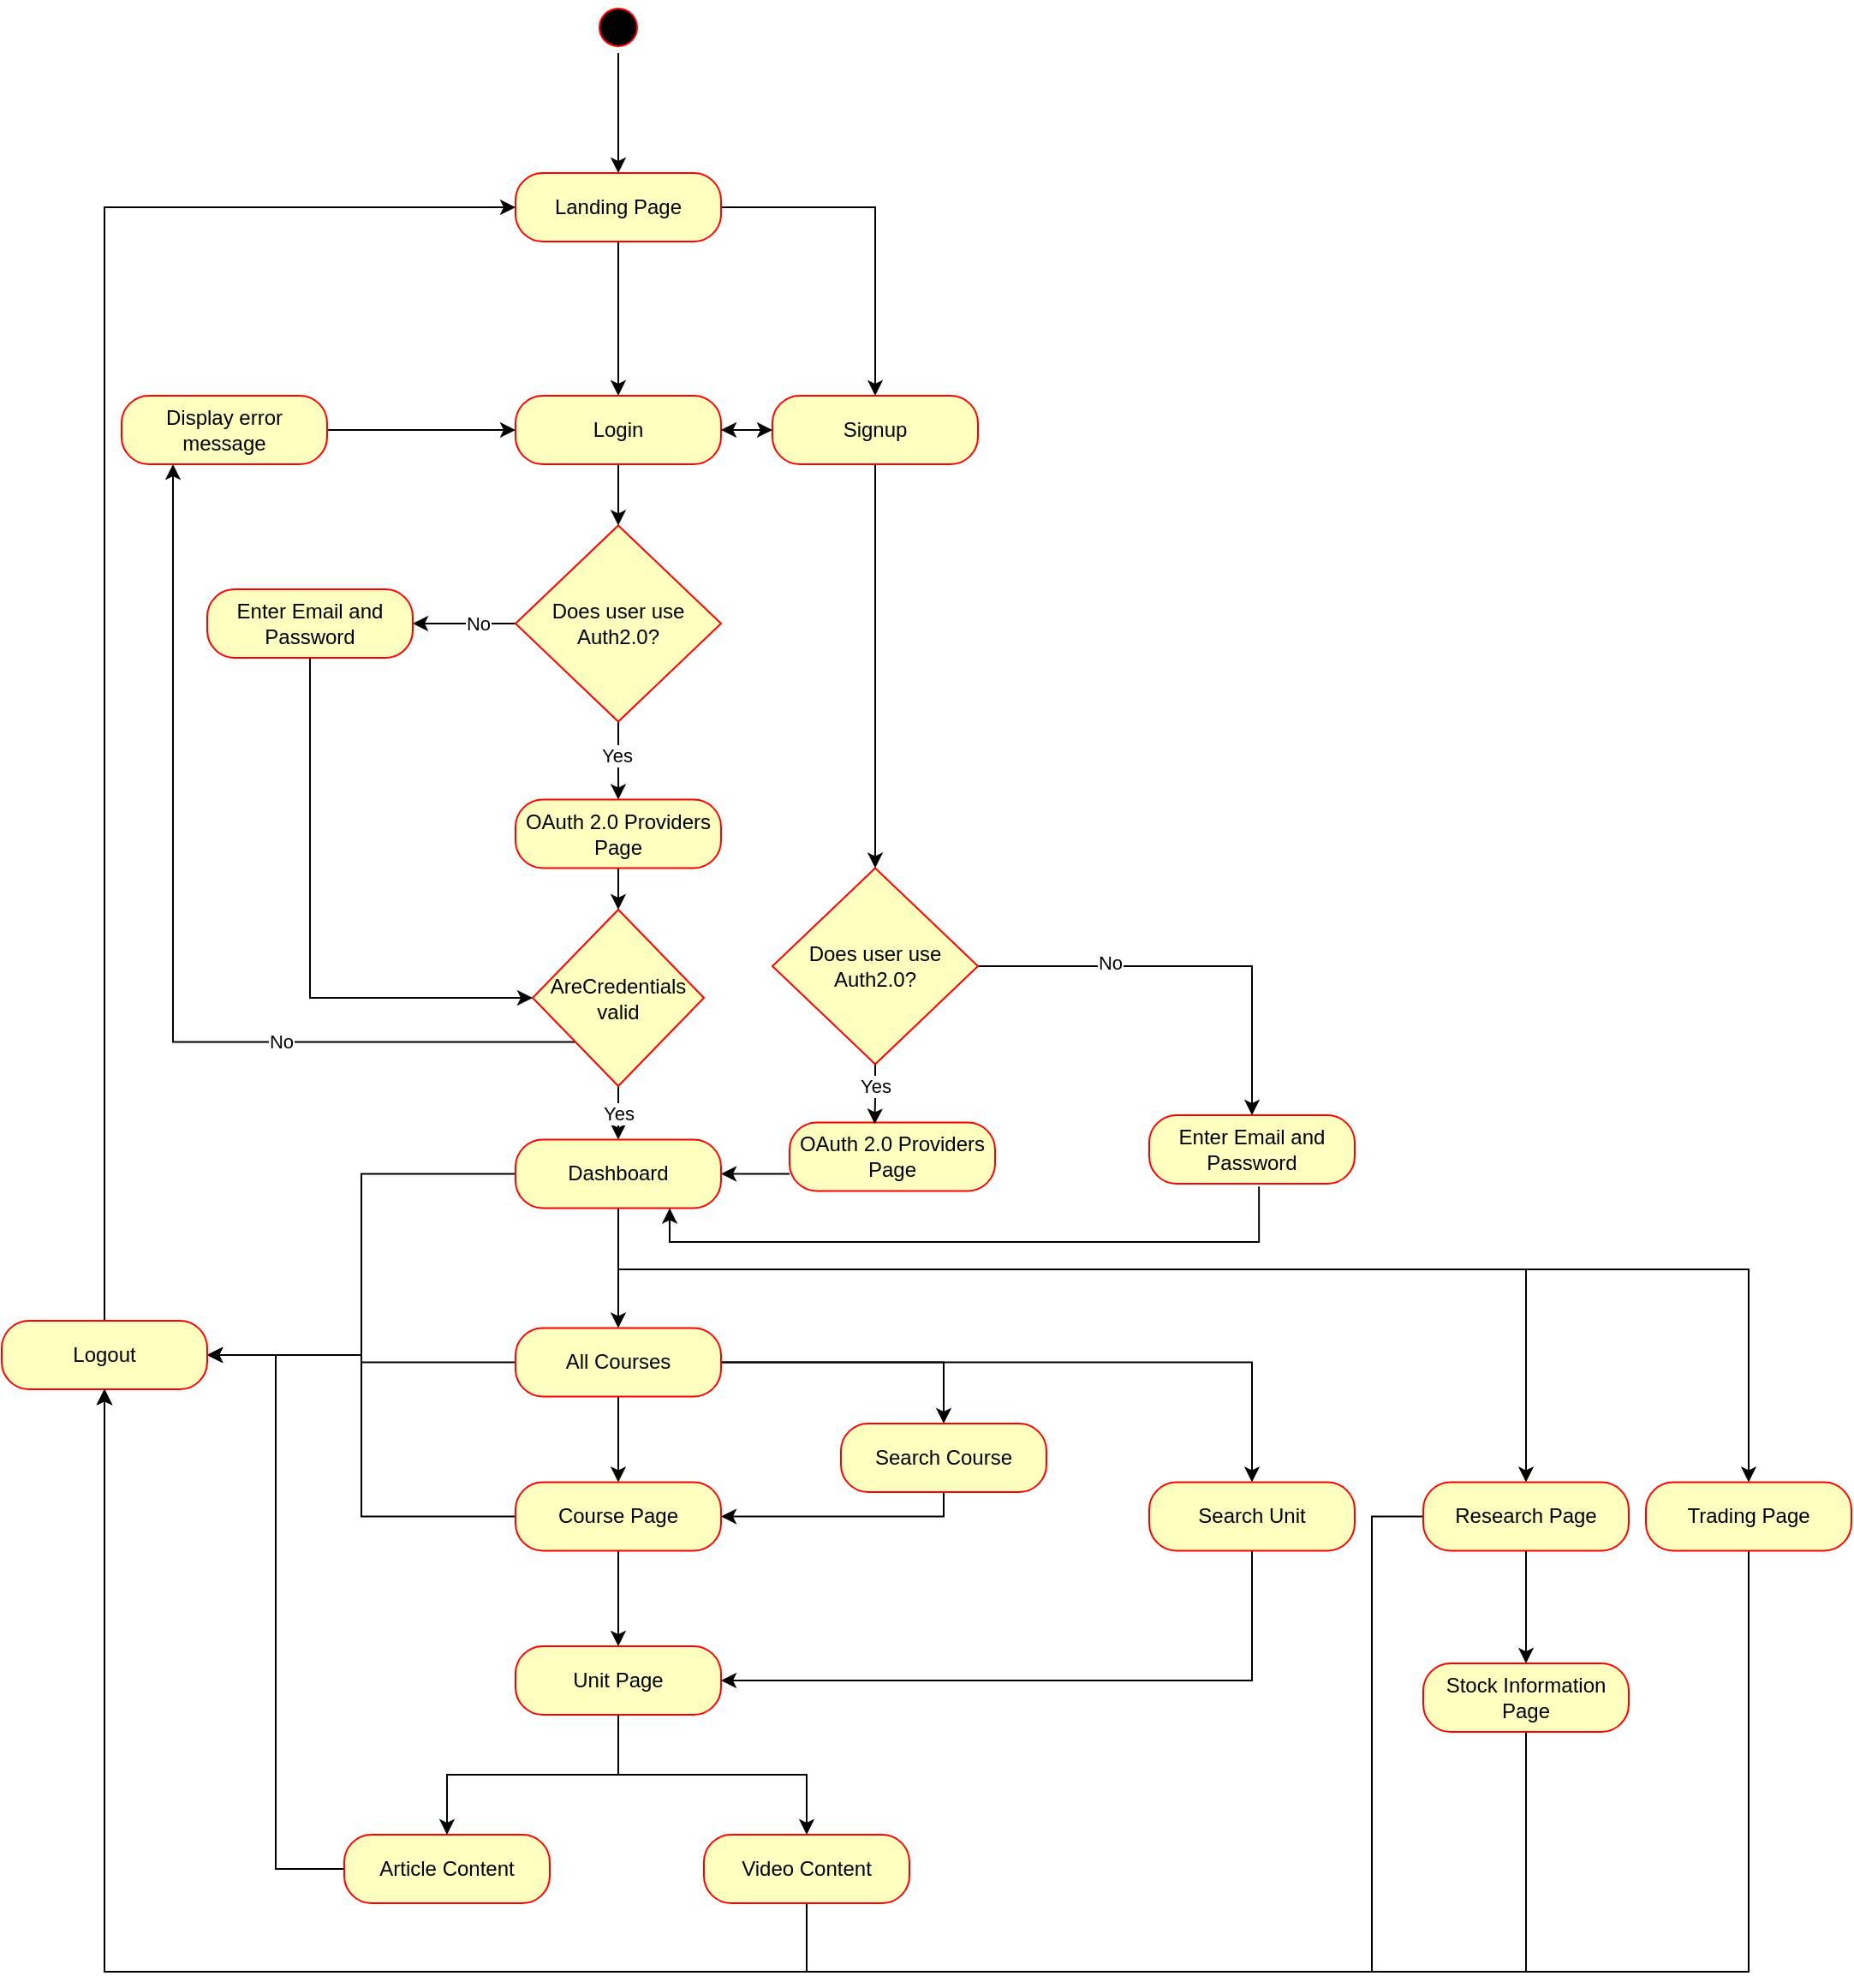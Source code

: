 <mxfile version="21.3.7" type="device">
  <diagram name="Page-1" id="e7e014a7-5840-1c2e-5031-d8a46d1fe8dd">
    <mxGraphModel dx="1687" dy="1005" grid="1" gridSize="10" guides="1" tooltips="1" connect="1" arrows="1" fold="1" page="1" pageScale="1" pageWidth="1169" pageHeight="826" background="none" math="0" shadow="0">
      <root>
        <mxCell id="0" />
        <mxCell id="1" parent="0" />
        <mxCell id="mS5WdFmhtBRxGCJuKwWH-47" style="edgeStyle=orthogonalEdgeStyle;rounded=0;orthogonalLoop=1;jettySize=auto;html=1;entryX=0.5;entryY=0;entryDx=0;entryDy=0;" parent="1" source="mS5WdFmhtBRxGCJuKwWH-41" target="mS5WdFmhtBRxGCJuKwWH-44" edge="1">
          <mxGeometry relative="1" as="geometry" />
        </mxCell>
        <mxCell id="mS5WdFmhtBRxGCJuKwWH-41" value="" style="ellipse;html=1;shape=startState;fillColor=#000000;strokeColor=#ff0000;" parent="1" vertex="1">
          <mxGeometry x="515" y="30" width="30" height="30" as="geometry" />
        </mxCell>
        <mxCell id="mS5WdFmhtBRxGCJuKwWH-57" style="edgeStyle=orthogonalEdgeStyle;rounded=0;orthogonalLoop=1;jettySize=auto;html=1;entryX=0.5;entryY=0;entryDx=0;entryDy=0;" parent="1" source="mS5WdFmhtBRxGCJuKwWH-44" target="mS5WdFmhtBRxGCJuKwWH-54" edge="1">
          <mxGeometry relative="1" as="geometry" />
        </mxCell>
        <mxCell id="mS5WdFmhtBRxGCJuKwWH-58" style="edgeStyle=orthogonalEdgeStyle;rounded=0;orthogonalLoop=1;jettySize=auto;html=1;entryX=0.5;entryY=0;entryDx=0;entryDy=0;" parent="1" source="mS5WdFmhtBRxGCJuKwWH-44" target="mS5WdFmhtBRxGCJuKwWH-55" edge="1">
          <mxGeometry relative="1" as="geometry" />
        </mxCell>
        <mxCell id="mS5WdFmhtBRxGCJuKwWH-44" value="Landing Page" style="rounded=1;whiteSpace=wrap;html=1;arcSize=40;fontColor=#000000;fillColor=#ffffc0;strokeColor=#ff0000;" parent="1" vertex="1">
          <mxGeometry x="470" y="130" width="120" height="40" as="geometry" />
        </mxCell>
        <mxCell id="mS5WdFmhtBRxGCJuKwWH-87" style="edgeStyle=orthogonalEdgeStyle;rounded=0;orthogonalLoop=1;jettySize=auto;html=1;" parent="1" source="mS5WdFmhtBRxGCJuKwWH-54" edge="1">
          <mxGeometry relative="1" as="geometry">
            <mxPoint x="620" y="280" as="targetPoint" />
          </mxGeometry>
        </mxCell>
        <mxCell id="mS5WdFmhtBRxGCJuKwWH-105" style="edgeStyle=orthogonalEdgeStyle;rounded=0;orthogonalLoop=1;jettySize=auto;html=1;entryX=0.5;entryY=0;entryDx=0;entryDy=0;" parent="1" source="mS5WdFmhtBRxGCJuKwWH-54" target="mS5WdFmhtBRxGCJuKwWH-103" edge="1">
          <mxGeometry relative="1" as="geometry" />
        </mxCell>
        <mxCell id="mS5WdFmhtBRxGCJuKwWH-54" value="Login" style="rounded=1;whiteSpace=wrap;html=1;arcSize=40;fontColor=#000000;fillColor=#ffffc0;strokeColor=#ff0000;" parent="1" vertex="1">
          <mxGeometry x="470" y="260" width="120" height="40" as="geometry" />
        </mxCell>
        <mxCell id="mS5WdFmhtBRxGCJuKwWH-86" style="edgeStyle=orthogonalEdgeStyle;rounded=0;orthogonalLoop=1;jettySize=auto;html=1;" parent="1" source="mS5WdFmhtBRxGCJuKwWH-55" target="mS5WdFmhtBRxGCJuKwWH-54" edge="1">
          <mxGeometry relative="1" as="geometry" />
        </mxCell>
        <mxCell id="mS5WdFmhtBRxGCJuKwWH-94" value="" style="edgeStyle=orthogonalEdgeStyle;rounded=0;orthogonalLoop=1;jettySize=auto;html=1;" parent="1" source="mS5WdFmhtBRxGCJuKwWH-55" target="mS5WdFmhtBRxGCJuKwWH-93" edge="1">
          <mxGeometry relative="1" as="geometry" />
        </mxCell>
        <mxCell id="mS5WdFmhtBRxGCJuKwWH-55" value="Signup" style="rounded=1;whiteSpace=wrap;html=1;arcSize=40;fontColor=#000000;fillColor=#ffffc0;strokeColor=#ff0000;" parent="1" vertex="1">
          <mxGeometry x="620" y="260" width="120" height="40" as="geometry" />
        </mxCell>
        <mxCell id="mS5WdFmhtBRxGCJuKwWH-68" value="Yes" style="edgeStyle=orthogonalEdgeStyle;rounded=0;orthogonalLoop=1;jettySize=auto;html=1;entryX=0.5;entryY=0;entryDx=0;entryDy=0;" parent="1" source="mS5WdFmhtBRxGCJuKwWH-62" target="mS5WdFmhtBRxGCJuKwWH-66" edge="1">
          <mxGeometry relative="1" as="geometry" />
        </mxCell>
        <mxCell id="mS5WdFmhtBRxGCJuKwWH-119" style="edgeStyle=orthogonalEdgeStyle;rounded=0;orthogonalLoop=1;jettySize=auto;html=1;exitX=0;exitY=1;exitDx=0;exitDy=0;" parent="1" source="mS5WdFmhtBRxGCJuKwWH-62" target="mS5WdFmhtBRxGCJuKwWH-73" edge="1">
          <mxGeometry relative="1" as="geometry">
            <Array as="points">
              <mxPoint x="270" y="637" />
            </Array>
          </mxGeometry>
        </mxCell>
        <mxCell id="mS5WdFmhtBRxGCJuKwWH-120" value="No" style="edgeLabel;html=1;align=center;verticalAlign=middle;resizable=0;points=[];" parent="mS5WdFmhtBRxGCJuKwWH-119" vertex="1" connectable="0">
          <mxGeometry x="-0.399" y="-1" relative="1" as="geometry">
            <mxPoint as="offset" />
          </mxGeometry>
        </mxCell>
        <mxCell id="mS5WdFmhtBRxGCJuKwWH-62" value="AreCredentials valid" style="rhombus;whiteSpace=wrap;html=1;fontColor=#000000;fillColor=#ffffc0;strokeColor=#ff0000;" parent="1" vertex="1">
          <mxGeometry x="480" y="560" width="100" height="103" as="geometry" />
        </mxCell>
        <mxCell id="mS5WdFmhtBRxGCJuKwWH-85" style="edgeStyle=orthogonalEdgeStyle;rounded=0;orthogonalLoop=1;jettySize=auto;html=1;entryX=0.5;entryY=0;entryDx=0;entryDy=0;" parent="1" source="mS5WdFmhtBRxGCJuKwWH-66" target="mS5WdFmhtBRxGCJuKwWH-77" edge="1">
          <mxGeometry relative="1" as="geometry" />
        </mxCell>
        <mxCell id="mS5WdFmhtBRxGCJuKwWH-124" style="edgeStyle=orthogonalEdgeStyle;rounded=0;orthogonalLoop=1;jettySize=auto;html=1;entryX=1;entryY=0.5;entryDx=0;entryDy=0;" parent="1" source="mS5WdFmhtBRxGCJuKwWH-66" target="mS5WdFmhtBRxGCJuKwWH-123" edge="1">
          <mxGeometry relative="1" as="geometry" />
        </mxCell>
        <mxCell id="VSHEwHs9odegmMTJyTnh-1" style="edgeStyle=orthogonalEdgeStyle;rounded=0;orthogonalLoop=1;jettySize=auto;html=1;exitX=0.5;exitY=1;exitDx=0;exitDy=0;entryX=0.5;entryY=0;entryDx=0;entryDy=0;" edge="1" parent="1" source="mS5WdFmhtBRxGCJuKwWH-66" target="VSHEwHs9odegmMTJyTnh-2">
          <mxGeometry relative="1" as="geometry">
            <mxPoint x="1060" y="820" as="targetPoint" />
            <Array as="points">
              <mxPoint x="530" y="770" />
              <mxPoint x="1060" y="770" />
            </Array>
          </mxGeometry>
        </mxCell>
        <mxCell id="VSHEwHs9odegmMTJyTnh-4" style="edgeStyle=orthogonalEdgeStyle;rounded=0;orthogonalLoop=1;jettySize=auto;html=1;" edge="1" parent="1" source="mS5WdFmhtBRxGCJuKwWH-66" target="VSHEwHs9odegmMTJyTnh-3">
          <mxGeometry relative="1" as="geometry">
            <Array as="points">
              <mxPoint x="530" y="770" />
              <mxPoint x="1190" y="770" />
            </Array>
          </mxGeometry>
        </mxCell>
        <mxCell id="mS5WdFmhtBRxGCJuKwWH-66" value="Dashboard" style="rounded=1;whiteSpace=wrap;html=1;arcSize=40;fontColor=#000000;fillColor=#ffffc0;strokeColor=#ff0000;" parent="1" vertex="1">
          <mxGeometry x="470" y="694.25" width="120" height="40" as="geometry" />
        </mxCell>
        <mxCell id="mS5WdFmhtBRxGCJuKwWH-75" style="edgeStyle=orthogonalEdgeStyle;rounded=0;orthogonalLoop=1;jettySize=auto;html=1;entryX=0;entryY=0.5;entryDx=0;entryDy=0;" parent="1" source="mS5WdFmhtBRxGCJuKwWH-73" target="mS5WdFmhtBRxGCJuKwWH-54" edge="1">
          <mxGeometry relative="1" as="geometry">
            <Array as="points">
              <mxPoint x="350" y="280" />
            </Array>
          </mxGeometry>
        </mxCell>
        <mxCell id="mS5WdFmhtBRxGCJuKwWH-73" value="Display error message" style="rounded=1;whiteSpace=wrap;html=1;arcSize=40;fontColor=#000000;fillColor=#ffffc0;strokeColor=#ff0000;" parent="1" vertex="1">
          <mxGeometry x="240" y="260" width="120" height="40" as="geometry" />
        </mxCell>
        <mxCell id="mS5WdFmhtBRxGCJuKwWH-84" style="edgeStyle=orthogonalEdgeStyle;rounded=0;orthogonalLoop=1;jettySize=auto;html=1;entryX=0.5;entryY=0;entryDx=0;entryDy=0;" parent="1" source="mS5WdFmhtBRxGCJuKwWH-77" target="mS5WdFmhtBRxGCJuKwWH-79" edge="1">
          <mxGeometry relative="1" as="geometry" />
        </mxCell>
        <mxCell id="mS5WdFmhtBRxGCJuKwWH-125" style="edgeStyle=orthogonalEdgeStyle;rounded=0;orthogonalLoop=1;jettySize=auto;html=1;entryX=1;entryY=0.5;entryDx=0;entryDy=0;" parent="1" source="mS5WdFmhtBRxGCJuKwWH-77" target="mS5WdFmhtBRxGCJuKwWH-123" edge="1">
          <mxGeometry relative="1" as="geometry" />
        </mxCell>
        <mxCell id="dKB1L_YK3OYW8s1h-ioE-8" style="edgeStyle=orthogonalEdgeStyle;rounded=0;orthogonalLoop=1;jettySize=auto;html=1;entryX=0.5;entryY=0;entryDx=0;entryDy=0;" parent="1" source="mS5WdFmhtBRxGCJuKwWH-77" target="dKB1L_YK3OYW8s1h-ioE-7" edge="1">
          <mxGeometry relative="1" as="geometry" />
        </mxCell>
        <mxCell id="dKB1L_YK3OYW8s1h-ioE-11" style="edgeStyle=orthogonalEdgeStyle;rounded=0;orthogonalLoop=1;jettySize=auto;html=1;entryX=0.5;entryY=0;entryDx=0;entryDy=0;" parent="1" source="mS5WdFmhtBRxGCJuKwWH-77" target="dKB1L_YK3OYW8s1h-ioE-10" edge="1">
          <mxGeometry relative="1" as="geometry" />
        </mxCell>
        <mxCell id="mS5WdFmhtBRxGCJuKwWH-77" value="All Courses" style="rounded=1;whiteSpace=wrap;html=1;arcSize=40;fontColor=#000000;fillColor=#ffffc0;strokeColor=#ff0000;" parent="1" vertex="1">
          <mxGeometry x="470" y="804.25" width="120" height="40" as="geometry" />
        </mxCell>
        <mxCell id="mS5WdFmhtBRxGCJuKwWH-126" style="edgeStyle=orthogonalEdgeStyle;rounded=0;orthogonalLoop=1;jettySize=auto;html=1;entryX=1;entryY=0.5;entryDx=0;entryDy=0;" parent="1" source="mS5WdFmhtBRxGCJuKwWH-79" target="mS5WdFmhtBRxGCJuKwWH-123" edge="1">
          <mxGeometry relative="1" as="geometry" />
        </mxCell>
        <mxCell id="dKB1L_YK3OYW8s1h-ioE-2" style="edgeStyle=orthogonalEdgeStyle;rounded=0;orthogonalLoop=1;jettySize=auto;html=1;" parent="1" source="mS5WdFmhtBRxGCJuKwWH-79" target="dKB1L_YK3OYW8s1h-ioE-1" edge="1">
          <mxGeometry relative="1" as="geometry" />
        </mxCell>
        <mxCell id="mS5WdFmhtBRxGCJuKwWH-79" value="Course Page" style="rounded=1;whiteSpace=wrap;html=1;arcSize=40;fontColor=#000000;fillColor=#ffffc0;strokeColor=#ff0000;" parent="1" vertex="1">
          <mxGeometry x="470" y="894.25" width="120" height="40" as="geometry" />
        </mxCell>
        <mxCell id="mS5WdFmhtBRxGCJuKwWH-127" style="edgeStyle=orthogonalEdgeStyle;rounded=0;orthogonalLoop=1;jettySize=auto;html=1;entryX=1;entryY=0.5;entryDx=0;entryDy=0;" parent="1" source="mS5WdFmhtBRxGCJuKwWH-80" target="mS5WdFmhtBRxGCJuKwWH-123" edge="1">
          <mxGeometry relative="1" as="geometry" />
        </mxCell>
        <mxCell id="mS5WdFmhtBRxGCJuKwWH-80" value="Article Content" style="rounded=1;whiteSpace=wrap;html=1;arcSize=40;fontColor=#000000;fillColor=#ffffc0;strokeColor=#ff0000;" parent="1" vertex="1">
          <mxGeometry x="370" y="1100" width="120" height="40" as="geometry" />
        </mxCell>
        <mxCell id="dKB1L_YK3OYW8s1h-ioE-5" style="edgeStyle=orthogonalEdgeStyle;rounded=0;orthogonalLoop=1;jettySize=auto;html=1;entryX=0.5;entryY=1;entryDx=0;entryDy=0;" parent="1" source="mS5WdFmhtBRxGCJuKwWH-81" target="mS5WdFmhtBRxGCJuKwWH-123" edge="1">
          <mxGeometry relative="1" as="geometry">
            <Array as="points">
              <mxPoint x="640" y="1180" />
              <mxPoint x="230" y="1180" />
            </Array>
          </mxGeometry>
        </mxCell>
        <mxCell id="mS5WdFmhtBRxGCJuKwWH-81" value="Video Content" style="rounded=1;whiteSpace=wrap;html=1;arcSize=40;fontColor=#000000;fillColor=#ffffc0;strokeColor=#ff0000;" parent="1" vertex="1">
          <mxGeometry x="580" y="1100" width="120" height="40" as="geometry" />
        </mxCell>
        <mxCell id="mS5WdFmhtBRxGCJuKwWH-99" style="edgeStyle=orthogonalEdgeStyle;rounded=0;orthogonalLoop=1;jettySize=auto;html=1;entryX=1;entryY=0.5;entryDx=0;entryDy=0;" parent="1" source="mS5WdFmhtBRxGCJuKwWH-89" target="mS5WdFmhtBRxGCJuKwWH-66" edge="1">
          <mxGeometry relative="1" as="geometry">
            <Array as="points">
              <mxPoint x="660" y="714.25" />
              <mxPoint x="660" y="714.25" />
            </Array>
          </mxGeometry>
        </mxCell>
        <mxCell id="mS5WdFmhtBRxGCJuKwWH-89" value="OAuth 2.0 Providers Page" style="rounded=1;whiteSpace=wrap;html=1;arcSize=40;fontColor=#000000;fillColor=#ffffc0;strokeColor=#ff0000;" parent="1" vertex="1">
          <mxGeometry x="630" y="684.25" width="120" height="40" as="geometry" />
        </mxCell>
        <mxCell id="mS5WdFmhtBRxGCJuKwWH-97" style="edgeStyle=orthogonalEdgeStyle;rounded=0;orthogonalLoop=1;jettySize=auto;html=1;exitX=1;exitY=0.5;exitDx=0;exitDy=0;entryX=0.5;entryY=0;entryDx=0;entryDy=0;" parent="1" source="mS5WdFmhtBRxGCJuKwWH-93" target="mS5WdFmhtBRxGCJuKwWH-96" edge="1">
          <mxGeometry relative="1" as="geometry">
            <mxPoint x="890" y="684.25" as="targetPoint" />
          </mxGeometry>
        </mxCell>
        <mxCell id="mS5WdFmhtBRxGCJuKwWH-122" value="No" style="edgeLabel;html=1;align=center;verticalAlign=middle;resizable=0;points=[];" parent="mS5WdFmhtBRxGCJuKwWH-97" vertex="1" connectable="0">
          <mxGeometry x="-0.375" y="2" relative="1" as="geometry">
            <mxPoint as="offset" />
          </mxGeometry>
        </mxCell>
        <mxCell id="mS5WdFmhtBRxGCJuKwWH-102" style="edgeStyle=orthogonalEdgeStyle;rounded=0;orthogonalLoop=1;jettySize=auto;html=1;entryX=0.414;entryY=0.024;entryDx=0;entryDy=0;entryPerimeter=0;" parent="1" source="mS5WdFmhtBRxGCJuKwWH-93" target="mS5WdFmhtBRxGCJuKwWH-89" edge="1">
          <mxGeometry relative="1" as="geometry">
            <mxPoint x="680" y="680" as="targetPoint" />
          </mxGeometry>
        </mxCell>
        <mxCell id="mS5WdFmhtBRxGCJuKwWH-121" value="Yes" style="edgeLabel;html=1;align=center;verticalAlign=middle;resizable=0;points=[];" parent="mS5WdFmhtBRxGCJuKwWH-102" vertex="1" connectable="0">
          <mxGeometry x="-0.805" y="-2" relative="1" as="geometry">
            <mxPoint x="2" y="9" as="offset" />
          </mxGeometry>
        </mxCell>
        <mxCell id="mS5WdFmhtBRxGCJuKwWH-93" value="Does user use Auth2.0?" style="rhombus;whiteSpace=wrap;html=1;fontColor=#000000;fillColor=#ffffc0;strokeColor=#ff0000;" parent="1" vertex="1">
          <mxGeometry x="620" y="535.75" width="120" height="114.5" as="geometry" />
        </mxCell>
        <mxCell id="mS5WdFmhtBRxGCJuKwWH-101" style="edgeStyle=orthogonalEdgeStyle;rounded=0;orthogonalLoop=1;jettySize=auto;html=1;entryX=0.75;entryY=1;entryDx=0;entryDy=0;exitX=0.534;exitY=1.041;exitDx=0;exitDy=0;exitPerimeter=0;" parent="1" source="mS5WdFmhtBRxGCJuKwWH-96" target="mS5WdFmhtBRxGCJuKwWH-66" edge="1">
          <mxGeometry relative="1" as="geometry">
            <mxPoint x="890" y="724.25" as="sourcePoint" />
            <Array as="points">
              <mxPoint x="904" y="754" />
              <mxPoint x="560" y="754" />
            </Array>
          </mxGeometry>
        </mxCell>
        <mxCell id="mS5WdFmhtBRxGCJuKwWH-96" value="Enter Email and Password" style="rounded=1;whiteSpace=wrap;html=1;arcSize=40;fontColor=#000000;fillColor=#ffffc0;strokeColor=#ff0000;" parent="1" vertex="1">
          <mxGeometry x="840" y="680" width="120" height="40" as="geometry" />
        </mxCell>
        <mxCell id="mS5WdFmhtBRxGCJuKwWH-106" style="edgeStyle=orthogonalEdgeStyle;rounded=0;orthogonalLoop=1;jettySize=auto;html=1;entryX=0.5;entryY=0;entryDx=0;entryDy=0;" parent="1" source="mS5WdFmhtBRxGCJuKwWH-103" target="mS5WdFmhtBRxGCJuKwWH-116" edge="1">
          <mxGeometry relative="1" as="geometry">
            <mxPoint x="530" y="510" as="targetPoint" />
          </mxGeometry>
        </mxCell>
        <mxCell id="mS5WdFmhtBRxGCJuKwWH-114" value="Yes" style="edgeLabel;html=1;align=center;verticalAlign=middle;resizable=0;points=[];" parent="mS5WdFmhtBRxGCJuKwWH-106" vertex="1" connectable="0">
          <mxGeometry x="-0.146" y="-1" relative="1" as="geometry">
            <mxPoint as="offset" />
          </mxGeometry>
        </mxCell>
        <mxCell id="mS5WdFmhtBRxGCJuKwWH-113" style="edgeStyle=orthogonalEdgeStyle;rounded=0;orthogonalLoop=1;jettySize=auto;html=1;exitX=0;exitY=0.5;exitDx=0;exitDy=0;entryX=1;entryY=0.5;entryDx=0;entryDy=0;" parent="1" source="mS5WdFmhtBRxGCJuKwWH-103" target="mS5WdFmhtBRxGCJuKwWH-112" edge="1">
          <mxGeometry relative="1" as="geometry" />
        </mxCell>
        <mxCell id="mS5WdFmhtBRxGCJuKwWH-115" value="No" style="edgeLabel;html=1;align=center;verticalAlign=middle;resizable=0;points=[];" parent="mS5WdFmhtBRxGCJuKwWH-113" vertex="1" connectable="0">
          <mxGeometry x="-0.25" relative="1" as="geometry">
            <mxPoint as="offset" />
          </mxGeometry>
        </mxCell>
        <mxCell id="mS5WdFmhtBRxGCJuKwWH-103" value="Does user use Auth2.0?" style="rhombus;whiteSpace=wrap;html=1;fontColor=#000000;fillColor=#ffffc0;strokeColor=#ff0000;" parent="1" vertex="1">
          <mxGeometry x="470" y="335.75" width="120" height="114.5" as="geometry" />
        </mxCell>
        <mxCell id="mS5WdFmhtBRxGCJuKwWH-118" style="edgeStyle=orthogonalEdgeStyle;rounded=0;orthogonalLoop=1;jettySize=auto;html=1;entryX=0;entryY=0.5;entryDx=0;entryDy=0;" parent="1" source="mS5WdFmhtBRxGCJuKwWH-112" target="mS5WdFmhtBRxGCJuKwWH-62" edge="1">
          <mxGeometry relative="1" as="geometry">
            <Array as="points">
              <mxPoint x="350" y="612" />
            </Array>
          </mxGeometry>
        </mxCell>
        <mxCell id="mS5WdFmhtBRxGCJuKwWH-112" value="Enter Email and Password" style="rounded=1;whiteSpace=wrap;html=1;arcSize=40;fontColor=#000000;fillColor=#ffffc0;strokeColor=#ff0000;" parent="1" vertex="1">
          <mxGeometry x="290" y="373" width="120" height="40" as="geometry" />
        </mxCell>
        <mxCell id="mS5WdFmhtBRxGCJuKwWH-117" style="edgeStyle=orthogonalEdgeStyle;rounded=0;orthogonalLoop=1;jettySize=auto;html=1;" parent="1" source="mS5WdFmhtBRxGCJuKwWH-116" target="mS5WdFmhtBRxGCJuKwWH-62" edge="1">
          <mxGeometry relative="1" as="geometry" />
        </mxCell>
        <mxCell id="mS5WdFmhtBRxGCJuKwWH-116" value="OAuth 2.0 Providers Page" style="rounded=1;whiteSpace=wrap;html=1;arcSize=40;fontColor=#000000;fillColor=#ffffc0;strokeColor=#ff0000;" parent="1" vertex="1">
          <mxGeometry x="470" y="495.75" width="120" height="40" as="geometry" />
        </mxCell>
        <mxCell id="mS5WdFmhtBRxGCJuKwWH-129" style="edgeStyle=orthogonalEdgeStyle;rounded=0;orthogonalLoop=1;jettySize=auto;html=1;entryX=0;entryY=0.5;entryDx=0;entryDy=0;" parent="1" source="mS5WdFmhtBRxGCJuKwWH-123" target="mS5WdFmhtBRxGCJuKwWH-44" edge="1">
          <mxGeometry relative="1" as="geometry">
            <Array as="points">
              <mxPoint x="230" y="150" />
            </Array>
          </mxGeometry>
        </mxCell>
        <mxCell id="mS5WdFmhtBRxGCJuKwWH-123" value="Logout" style="rounded=1;whiteSpace=wrap;html=1;arcSize=40;fontColor=#000000;fillColor=#ffffc0;strokeColor=#ff0000;" parent="1" vertex="1">
          <mxGeometry x="170" y="800" width="120" height="40" as="geometry" />
        </mxCell>
        <mxCell id="dKB1L_YK3OYW8s1h-ioE-3" style="edgeStyle=orthogonalEdgeStyle;rounded=0;orthogonalLoop=1;jettySize=auto;html=1;entryX=0.5;entryY=0;entryDx=0;entryDy=0;" parent="1" source="dKB1L_YK3OYW8s1h-ioE-1" target="mS5WdFmhtBRxGCJuKwWH-80" edge="1">
          <mxGeometry relative="1" as="geometry" />
        </mxCell>
        <mxCell id="dKB1L_YK3OYW8s1h-ioE-4" style="edgeStyle=orthogonalEdgeStyle;rounded=0;orthogonalLoop=1;jettySize=auto;html=1;" parent="1" source="dKB1L_YK3OYW8s1h-ioE-1" target="mS5WdFmhtBRxGCJuKwWH-81" edge="1">
          <mxGeometry relative="1" as="geometry" />
        </mxCell>
        <mxCell id="dKB1L_YK3OYW8s1h-ioE-1" value="Unit Page" style="rounded=1;whiteSpace=wrap;html=1;arcSize=40;fontColor=#000000;fillColor=#ffffc0;strokeColor=#ff0000;" parent="1" vertex="1">
          <mxGeometry x="470" y="990" width="120" height="40" as="geometry" />
        </mxCell>
        <mxCell id="dKB1L_YK3OYW8s1h-ioE-9" style="edgeStyle=orthogonalEdgeStyle;rounded=0;orthogonalLoop=1;jettySize=auto;html=1;entryX=1;entryY=0.5;entryDx=0;entryDy=0;" parent="1" source="dKB1L_YK3OYW8s1h-ioE-7" target="dKB1L_YK3OYW8s1h-ioE-1" edge="1">
          <mxGeometry relative="1" as="geometry">
            <Array as="points">
              <mxPoint x="900" y="1010" />
            </Array>
          </mxGeometry>
        </mxCell>
        <mxCell id="dKB1L_YK3OYW8s1h-ioE-7" value="Search Unit" style="rounded=1;whiteSpace=wrap;html=1;arcSize=40;fontColor=#000000;fillColor=#ffffc0;strokeColor=#ff0000;" parent="1" vertex="1">
          <mxGeometry x="840" y="894.25" width="120" height="40" as="geometry" />
        </mxCell>
        <mxCell id="dKB1L_YK3OYW8s1h-ioE-12" style="edgeStyle=orthogonalEdgeStyle;rounded=0;orthogonalLoop=1;jettySize=auto;html=1;entryX=1;entryY=0.5;entryDx=0;entryDy=0;" parent="1" source="dKB1L_YK3OYW8s1h-ioE-10" target="mS5WdFmhtBRxGCJuKwWH-79" edge="1">
          <mxGeometry relative="1" as="geometry">
            <Array as="points">
              <mxPoint x="720" y="914" />
            </Array>
          </mxGeometry>
        </mxCell>
        <mxCell id="dKB1L_YK3OYW8s1h-ioE-10" value="Search Course" style="rounded=1;whiteSpace=wrap;html=1;arcSize=40;fontColor=#000000;fillColor=#ffffc0;strokeColor=#ff0000;" parent="1" vertex="1">
          <mxGeometry x="660" y="860" width="120" height="40" as="geometry" />
        </mxCell>
        <mxCell id="VSHEwHs9odegmMTJyTnh-5" style="edgeStyle=orthogonalEdgeStyle;rounded=0;orthogonalLoop=1;jettySize=auto;html=1;" edge="1" parent="1" source="VSHEwHs9odegmMTJyTnh-2">
          <mxGeometry relative="1" as="geometry">
            <mxPoint x="1060" y="1000" as="targetPoint" />
          </mxGeometry>
        </mxCell>
        <mxCell id="VSHEwHs9odegmMTJyTnh-10" style="edgeStyle=orthogonalEdgeStyle;rounded=0;orthogonalLoop=1;jettySize=auto;html=1;exitX=0;exitY=0.5;exitDx=0;exitDy=0;entryX=0.5;entryY=1;entryDx=0;entryDy=0;" edge="1" parent="1" source="VSHEwHs9odegmMTJyTnh-2" target="mS5WdFmhtBRxGCJuKwWH-123">
          <mxGeometry relative="1" as="geometry">
            <Array as="points">
              <mxPoint x="970" y="914" />
              <mxPoint x="970" y="1180" />
              <mxPoint x="230" y="1180" />
            </Array>
          </mxGeometry>
        </mxCell>
        <mxCell id="VSHEwHs9odegmMTJyTnh-2" value="Research Page" style="rounded=1;whiteSpace=wrap;html=1;arcSize=40;fontColor=#000000;fillColor=#ffffc0;strokeColor=#ff0000;" vertex="1" parent="1">
          <mxGeometry x="1000" y="894.25" width="120" height="40" as="geometry" />
        </mxCell>
        <mxCell id="VSHEwHs9odegmMTJyTnh-7" style="edgeStyle=orthogonalEdgeStyle;rounded=0;orthogonalLoop=1;jettySize=auto;html=1;" edge="1" parent="1" source="VSHEwHs9odegmMTJyTnh-3" target="mS5WdFmhtBRxGCJuKwWH-123">
          <mxGeometry relative="1" as="geometry">
            <mxPoint x="230" y="850" as="targetPoint" />
            <Array as="points">
              <mxPoint x="1190" y="1180" />
              <mxPoint x="230" y="1180" />
            </Array>
          </mxGeometry>
        </mxCell>
        <mxCell id="VSHEwHs9odegmMTJyTnh-3" value="Trading Page" style="rounded=1;whiteSpace=wrap;html=1;arcSize=40;fontColor=#000000;fillColor=#ffffc0;strokeColor=#ff0000;" vertex="1" parent="1">
          <mxGeometry x="1130" y="894.25" width="120" height="40" as="geometry" />
        </mxCell>
        <mxCell id="VSHEwHs9odegmMTJyTnh-8" style="edgeStyle=orthogonalEdgeStyle;rounded=0;orthogonalLoop=1;jettySize=auto;html=1;" edge="1" parent="1" source="VSHEwHs9odegmMTJyTnh-6" target="mS5WdFmhtBRxGCJuKwWH-123">
          <mxGeometry relative="1" as="geometry">
            <Array as="points">
              <mxPoint x="1060" y="1180" />
              <mxPoint x="230" y="1180" />
            </Array>
          </mxGeometry>
        </mxCell>
        <mxCell id="VSHEwHs9odegmMTJyTnh-6" value="Stock Information Page" style="rounded=1;whiteSpace=wrap;html=1;arcSize=40;fontColor=#000000;fillColor=#ffffc0;strokeColor=#ff0000;" vertex="1" parent="1">
          <mxGeometry x="1000" y="1000" width="120" height="40" as="geometry" />
        </mxCell>
      </root>
    </mxGraphModel>
  </diagram>
</mxfile>
